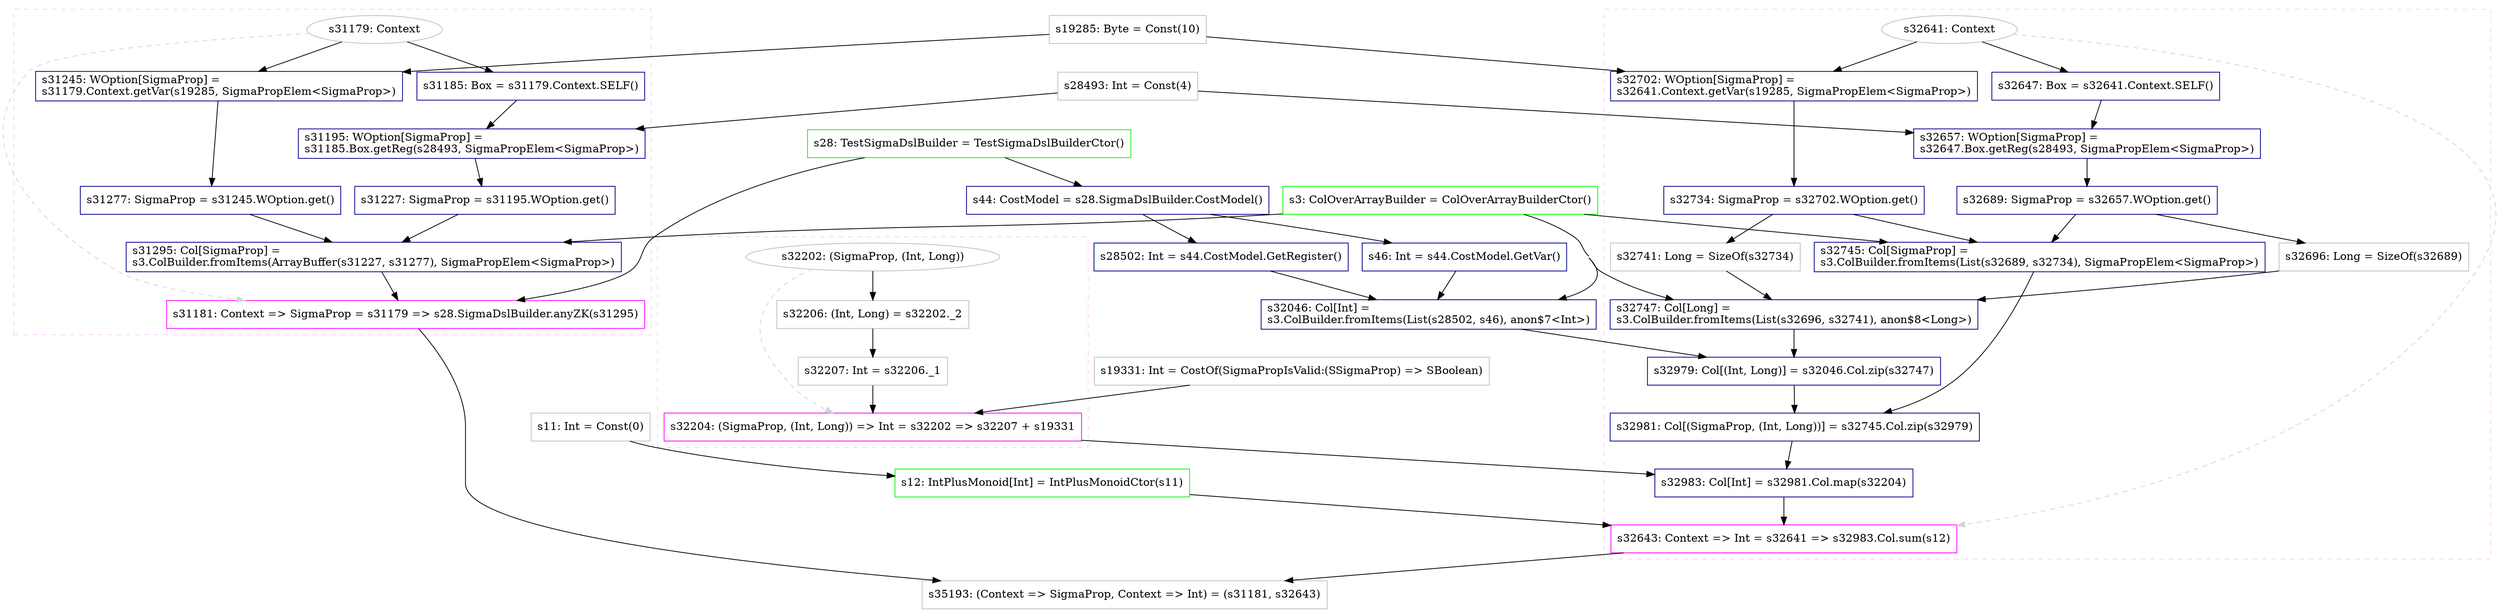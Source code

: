 digraph "Prop12" {
concentrate=true
node [style=filled, fillcolor=orangered]

"s28" [
label="s28: TestSigmaDslBuilder = TestSigmaDslBuilderCtor()"
shape=box, color=green, tooltip="s28:TestSigmaDslBuilder", style=filled, fillcolor=white
]
"s28493" [
label="s28493: Int = Const(4)"
shape=box, color=gray, tooltip="s28493:Int", style=filled, fillcolor=white
]
"s3" [
label="s3: ColOverArrayBuilder = ColOverArrayBuilderCtor()"
shape=box, color=green, tooltip="s3:ColOverArrayBuilder", style=filled, fillcolor=white
]
"s19285" [
label="s19285: Byte = Const(10)"
shape=box, color=gray, tooltip="s19285:Byte", style=filled, fillcolor=white
]
subgraph cluster_s31181 {
style=dashed; color="#FFCCFF"
"s31179" [
label="s31179: Context"
shape=oval, color=gray, tooltip="s31179:Context", style=filled, fillcolor=white
]
"s31181" [
label="s31181: Context => SigmaProp = s31179 => s28.SigmaDslBuilder.anyZK(s31295)"
shape=box, color=magenta, tooltip="s31181:Context => SigmaProp", style=filled, fillcolor=white
]
{rank=source; s31179}
"s31185" [
label="s31185: Box = s31179.Context.SELF()"
shape=box, color=darkblue, tooltip="s31185:Box", style=filled, fillcolor=white
]
"s31195" [
label="s31195: WOption[SigmaProp] =\ls31185.Box.getReg(s28493, SigmaPropElem<SigmaProp>)\l"
shape=box, color=darkblue, tooltip="s31195:WOption[SigmaProp]", style=filled, fillcolor=white
]
"s31227" [
label="s31227: SigmaProp = s31195.WOption.get()"
shape=box, color=darkblue, tooltip="s31227:SigmaProp", style=filled, fillcolor=white
]
"s31245" [
label="s31245: WOption[SigmaProp] =\ls31179.Context.getVar(s19285, SigmaPropElem<SigmaProp>)\l"
shape=box, color=darkblue, tooltip="s31245:WOption[SigmaProp]", style=filled, fillcolor=white
]
"s31277" [
label="s31277: SigmaProp = s31245.WOption.get()"
shape=box, color=darkblue, tooltip="s31277:SigmaProp", style=filled, fillcolor=white
]
"s31295" [
label="s31295: Col[SigmaProp] =\ls3.ColBuilder.fromItems(ArrayBuffer(s31227, s31277), SigmaPropElem<SigmaProp>)\l"
shape=box, color=darkblue, tooltip="s31295:Col[SigmaProp]", style=filled, fillcolor=white
]
{rank=sink; s31181}
}
"s44" [
label="s44: CostModel = s28.SigmaDslBuilder.CostModel()"
shape=box, color=darkblue, tooltip="s44:CostModel", style=filled, fillcolor=white
]
"s28502" [
label="s28502: Int = s44.CostModel.GetRegister()"
shape=box, color=darkblue, tooltip="s28502:Int", style=filled, fillcolor=white
]
"s46" [
label="s46: Int = s44.CostModel.GetVar()"
shape=box, color=darkblue, tooltip="s46:Int", style=filled, fillcolor=white
]
"s32046" [
label="s32046: Col[Int] =\ls3.ColBuilder.fromItems(List(s28502, s46), anon$7<Int>)\l"
shape=box, color=darkblue, tooltip="s32046:Col[Int]", style=filled, fillcolor=white
]
"s11" [
label="s11: Int = Const(0)"
shape=box, color=gray, tooltip="s11:Int", style=filled, fillcolor=white
]
"s12" [
label="s12: IntPlusMonoid[Int] = IntPlusMonoidCtor(s11)"
shape=box, color=green, tooltip="s12:IntPlusMonoid[Int]", style=filled, fillcolor=white
]
"s19331" [
label="s19331: Int = CostOf(SigmaPropIsValid:(SSigmaProp) => SBoolean)"
shape=box, color=gray, tooltip="s19331:Int", style=filled, fillcolor=white
]
subgraph cluster_s32204 {
style=dashed; color="#FFCCFF"
"s32202" [
label="s32202: (SigmaProp, (Int, Long))"
shape=oval, color=gray, tooltip="s32202:(SigmaProp, (Int, Long))", style=filled, fillcolor=white
]
"s32204" [
label="s32204: (SigmaProp, (Int, Long)) => Int = s32202 => s32207 + s19331"
shape=box, color=magenta, tooltip="s32204:(SigmaProp, (Int, Long)) => Int", style=filled, fillcolor=white
]
{rank=source; s32202}
"s32206" [
label="s32206: (Int, Long) = s32202._2"
shape=box, color=gray, tooltip="s32206:(Int, Long)", style=filled, fillcolor=white
]
"s32207" [
label="s32207: Int = s32206._1"
shape=box, color=gray, tooltip="s32207:Int", style=filled, fillcolor=white
]
{rank=sink; s32204}
}
subgraph cluster_s32643 {
style=dashed; color="#FFCCFF"
"s32641" [
label="s32641: Context"
shape=oval, color=gray, tooltip="s32641:Context", style=filled, fillcolor=white
]
"s32643" [
label="s32643: Context => Int = s32641 => s32983.Col.sum(s12)"
shape=box, color=magenta, tooltip="s32643:Context => Int", style=filled, fillcolor=white
]
{rank=source; s32641}
"s32647" [
label="s32647: Box = s32641.Context.SELF()"
shape=box, color=darkblue, tooltip="s32647:Box", style=filled, fillcolor=white
]
"s32657" [
label="s32657: WOption[SigmaProp] =\ls32647.Box.getReg(s28493, SigmaPropElem<SigmaProp>)\l"
shape=box, color=darkblue, tooltip="s32657:WOption[SigmaProp]", style=filled, fillcolor=white
]
"s32689" [
label="s32689: SigmaProp = s32657.WOption.get()"
shape=box, color=darkblue, tooltip="s32689:SigmaProp", style=filled, fillcolor=white
]
"s32702" [
label="s32702: WOption[SigmaProp] =\ls32641.Context.getVar(s19285, SigmaPropElem<SigmaProp>)\l"
shape=box, color=darkblue, tooltip="s32702:WOption[SigmaProp]", style=filled, fillcolor=white
]
"s32734" [
label="s32734: SigmaProp = s32702.WOption.get()"
shape=box, color=darkblue, tooltip="s32734:SigmaProp", style=filled, fillcolor=white
]
"s32745" [
label="s32745: Col[SigmaProp] =\ls3.ColBuilder.fromItems(List(s32689, s32734), SigmaPropElem<SigmaProp>)\l"
shape=box, color=darkblue, tooltip="s32745:Col[SigmaProp]", style=filled, fillcolor=white
]
"s32696" [
label="s32696: Long = SizeOf(s32689)"
shape=box, color=gray, tooltip="s32696:Long", style=filled, fillcolor=white
]
"s32741" [
label="s32741: Long = SizeOf(s32734)"
shape=box, color=gray, tooltip="s32741:Long", style=filled, fillcolor=white
]
"s32747" [
label="s32747: Col[Long] =\ls3.ColBuilder.fromItems(List(s32696, s32741), anon$8<Long>)\l"
shape=box, color=darkblue, tooltip="s32747:Col[Long]", style=filled, fillcolor=white
]
"s32979" [
label="s32979: Col[(Int, Long)] = s32046.Col.zip(s32747)"
shape=box, color=darkblue, tooltip="s32979:Col[(Int, Long)]", style=filled, fillcolor=white
]
"s32981" [
label="s32981: Col[(SigmaProp, (Int, Long))] = s32745.Col.zip(s32979)"
shape=box, color=darkblue, tooltip="s32981:Col[(SigmaProp, (Int, Long))]", style=filled, fillcolor=white
]
"s32983" [
label="s32983: Col[Int] = s32981.Col.map(s32204)"
shape=box, color=darkblue, tooltip="s32983:Col[Int]", style=filled, fillcolor=white
]
{rank=sink; s32643}
}
"s35193" [
label="s35193: (Context => SigmaProp, Context => Int) = (s31181, s32643)"
shape=box, color=gray, tooltip="s35193:(Context => SigmaProp, Context => Int)", style=filled, fillcolor=white
]
"s31181" -> "s35193" [style=solid]
"s32643" -> "s35193" [style=solid]
"s32202" -> "s32206" [style=solid]
"s32641" -> "s32643" [style=dashed, color=lightgray, weight=0]
"s32983" -> "s32643" [style=solid]
"s12" -> "s32643" [style=solid]
"s3" -> "s31295" [style=solid]
"s31227" -> "s31295" [style=solid]
"s31277" -> "s31295" [style=solid]
"s44" -> "s46" [style=solid]
"s3" -> "s32747" [style=solid]
"s32696" -> "s32747" [style=solid]
"s32741" -> "s32747" [style=solid]
"s32689" -> "s32696" [style=solid]
"s3" -> "s32046" [style=solid]
"s28502" -> "s32046" [style=solid]
"s46" -> "s32046" [style=solid]
"s31179" -> "s31185" [style=solid]
"s32641" -> "s32647" [style=solid]
"s32657" -> "s32689" [style=solid]
"s32647" -> "s32657" [style=solid]
"s28493" -> "s32657" [style=solid]
"s28" -> "s44" [style=solid]
"s11" -> "s12" [style=solid]
"s32702" -> "s32734" [style=solid]
"s32981" -> "s32983" [style=solid]
"s32204" -> "s32983" [style=solid]
"s32046" -> "s32979" [style=solid]
"s32747" -> "s32979" [style=solid]
"s32202" -> "s32204" [style=dashed, color=lightgray, weight=0]
"s32207" -> "s32204" [style=solid]
"s19331" -> "s32204" [style=solid]
"s31179" -> "s31245" [style=solid]
"s19285" -> "s31245" [style=solid]
"s32206" -> "s32207" [style=solid]
"s3" -> "s32745" [style=solid]
"s32689" -> "s32745" [style=solid]
"s32734" -> "s32745" [style=solid]
"s31185" -> "s31195" [style=solid]
"s28493" -> "s31195" [style=solid]
"s31195" -> "s31227" [style=solid]
"s31179" -> "s31181" [style=dashed, color=lightgray, weight=0]
"s28" -> "s31181" [style=solid]
"s31295" -> "s31181" [style=solid]
"s32641" -> "s32702" [style=solid]
"s19285" -> "s32702" [style=solid]
"s31245" -> "s31277" [style=solid]
"s32734" -> "s32741" [style=solid]
"s44" -> "s28502" [style=solid]
"s32745" -> "s32981" [style=solid]
"s32979" -> "s32981" [style=solid]
}

